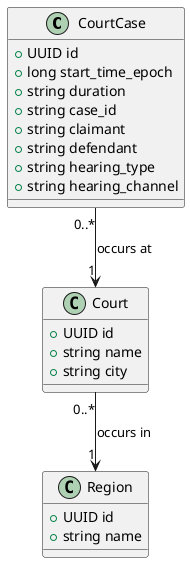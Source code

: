@startuml

class CourtCase {
  +UUID id
  +long start_time_epoch
  +string duration
  +string case_id
  +string claimant
  +string defendant
  +string hearing_type
  +string hearing_channel
}

class Court {
  +UUID id
  +string name
  +string city
}

class Region {
  +UUID id
  +string name
}

CourtCase "0..*" --> "1" Court : occurs at 
Court "0..*" --> "1" Region : occurs in
@enduml